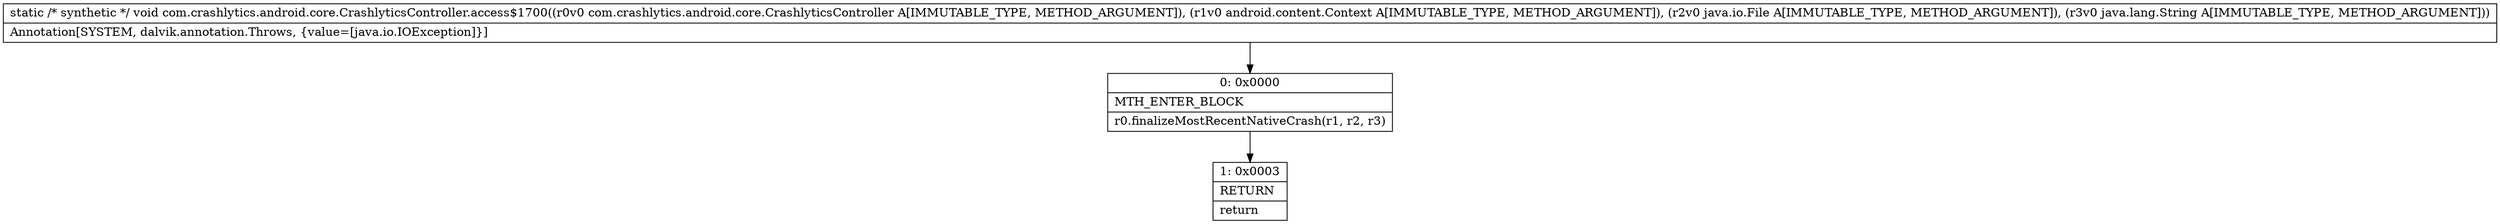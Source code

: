 digraph "CFG forcom.crashlytics.android.core.CrashlyticsController.access$1700(Lcom\/crashlytics\/android\/core\/CrashlyticsController;Landroid\/content\/Context;Ljava\/io\/File;Ljava\/lang\/String;)V" {
Node_0 [shape=record,label="{0\:\ 0x0000|MTH_ENTER_BLOCK\l|r0.finalizeMostRecentNativeCrash(r1, r2, r3)\l}"];
Node_1 [shape=record,label="{1\:\ 0x0003|RETURN\l|return\l}"];
MethodNode[shape=record,label="{static \/* synthetic *\/ void com.crashlytics.android.core.CrashlyticsController.access$1700((r0v0 com.crashlytics.android.core.CrashlyticsController A[IMMUTABLE_TYPE, METHOD_ARGUMENT]), (r1v0 android.content.Context A[IMMUTABLE_TYPE, METHOD_ARGUMENT]), (r2v0 java.io.File A[IMMUTABLE_TYPE, METHOD_ARGUMENT]), (r3v0 java.lang.String A[IMMUTABLE_TYPE, METHOD_ARGUMENT]))  | Annotation[SYSTEM, dalvik.annotation.Throws, \{value=[java.io.IOException]\}]\l}"];
MethodNode -> Node_0;
Node_0 -> Node_1;
}


